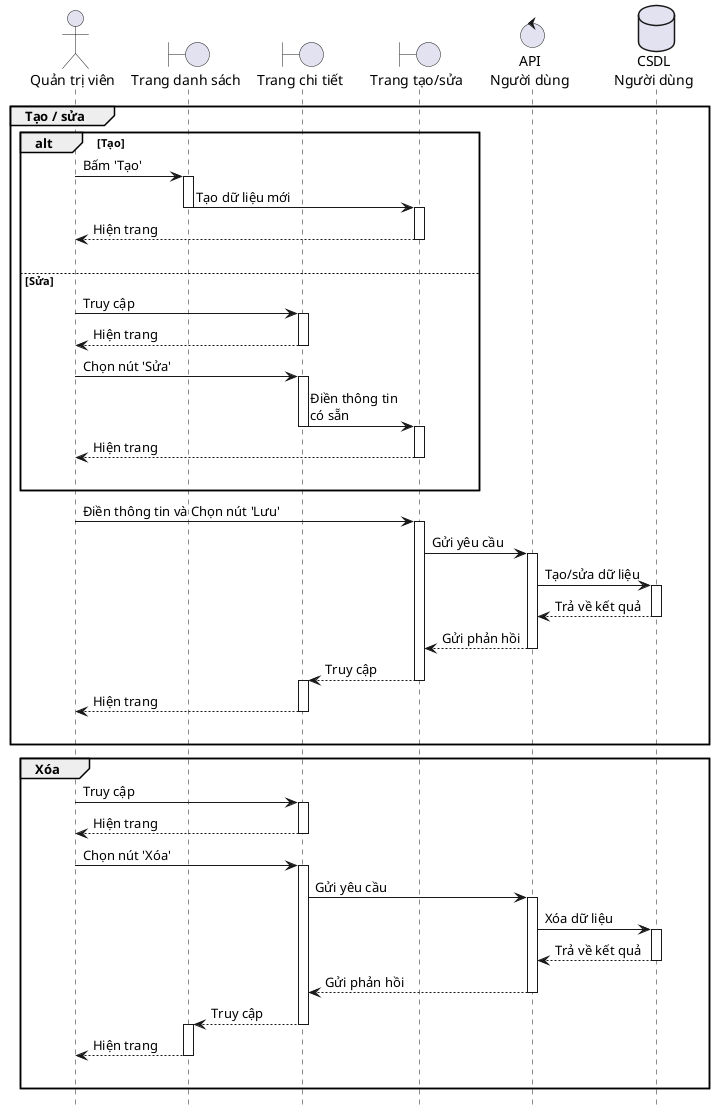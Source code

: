 @startuml UserManage2
hide footbox

actor User as "Quản trị viên"
boundary ListPage as "Trang danh sách"
boundary DetailsPage as "Trang chi tiết"
boundary CreateUpdatePage as "Trang tạo/sửa"
control API as "API\nNgười dùng"
database Database as "CSDL\nNgười dùng"

group Tạo / sửa
    alt Tạo
        User -> ListPage ++ : Bấm 'Tạo'
        ListPage -> CreateUpdatePage --++ : Tạo dữ liệu mới
        CreateUpdatePage --> User -- : Hiện trang
        |||
    else Sửa
        User -> DetailsPage ++ : Truy cập
        DetailsPage --> User -- : Hiện trang
        User -> DetailsPage ++ : Chọn nút 'Sửa'
        DetailsPage -> CreateUpdatePage --++ : Điền thông tin\ncó sẵn
        CreateUpdatePage --> User -- : Hiện trang
        |||
    end

    User -> CreateUpdatePage ++ : Điền thông tin và Chọn nút 'Lưu'
    CreateUpdatePage -> API ++ : Gửi yêu cầu
    API -> Database ++ : Tạo/sửa dữ liệu
    Database --> API -- : Trả về kết quả
    API --> CreateUpdatePage -- : Gửi phản hồi
    CreateUpdatePage --> DetailsPage --++ : Truy cập
    DetailsPage --> User -- : Hiện trang
    |||
end

group Xóa
    User -> DetailsPage ++ : Truy cập
    DetailsPage --> User -- : Hiện trang
    User -> DetailsPage ++ : Chọn nút 'Xóa'
    DetailsPage -> API ++ : Gửi yêu cầu
    API -> Database ++ : Xóa dữ liệu
    Database --> API -- : Trả về kết quả
    API --> DetailsPage -- : Gửi phản hồi
    DetailsPage --> ListPage --++ : Truy cập
    ListPage --> User -- : Hiện trang
    |||
end

@enduml
